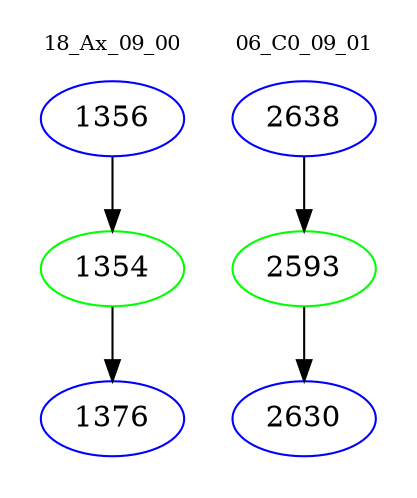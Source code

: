 digraph{
subgraph cluster_0 {
color = white
label = "18_Ax_09_00";
fontsize=10;
T0_1356 [label="1356", color="blue"]
T0_1356 -> T0_1354 [color="black"]
T0_1354 [label="1354", color="green"]
T0_1354 -> T0_1376 [color="black"]
T0_1376 [label="1376", color="blue"]
}
subgraph cluster_1 {
color = white
label = "06_C0_09_01";
fontsize=10;
T1_2638 [label="2638", color="blue"]
T1_2638 -> T1_2593 [color="black"]
T1_2593 [label="2593", color="green"]
T1_2593 -> T1_2630 [color="black"]
T1_2630 [label="2630", color="blue"]
}
}
